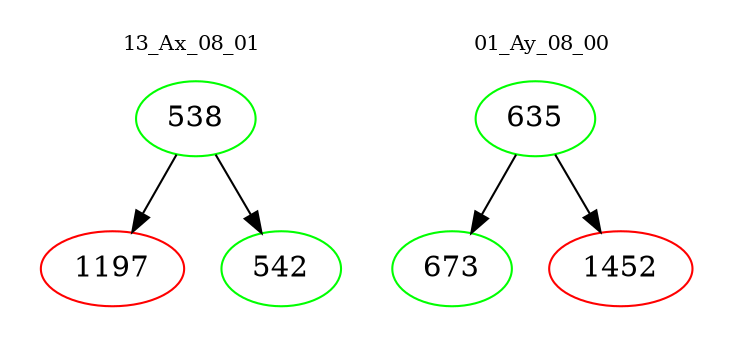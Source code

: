 digraph{
subgraph cluster_0 {
color = white
label = "13_Ax_08_01";
fontsize=10;
T0_538 [label="538", color="green"]
T0_538 -> T0_1197 [color="black"]
T0_1197 [label="1197", color="red"]
T0_538 -> T0_542 [color="black"]
T0_542 [label="542", color="green"]
}
subgraph cluster_1 {
color = white
label = "01_Ay_08_00";
fontsize=10;
T1_635 [label="635", color="green"]
T1_635 -> T1_673 [color="black"]
T1_673 [label="673", color="green"]
T1_635 -> T1_1452 [color="black"]
T1_1452 [label="1452", color="red"]
}
}
